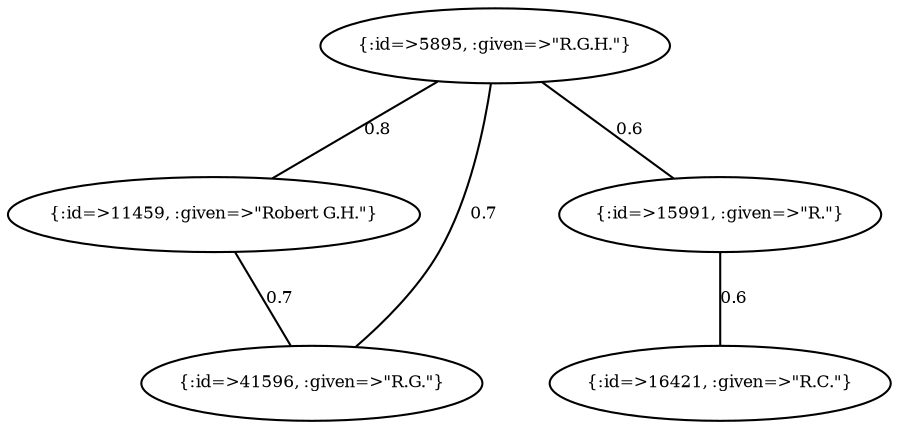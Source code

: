 graph Collector__WeightedGraph {
    "{:id=>5895, :given=>\"R.G.H.\"}" [
        fontsize = 8,
        label = "{:id=>5895, :given=>\"R.G.H.\"}"
    ]

    "{:id=>11459, :given=>\"Robert G.H.\"}" [
        fontsize = 8,
        label = "{:id=>11459, :given=>\"Robert G.H.\"}"
    ]

    "{:id=>15991, :given=>\"R.\"}" [
        fontsize = 8,
        label = "{:id=>15991, :given=>\"R.\"}"
    ]

    "{:id=>16421, :given=>\"R.C.\"}" [
        fontsize = 8,
        label = "{:id=>16421, :given=>\"R.C.\"}"
    ]

    "{:id=>41596, :given=>\"R.G.\"}" [
        fontsize = 8,
        label = "{:id=>41596, :given=>\"R.G.\"}"
    ]

    "{:id=>5895, :given=>\"R.G.H.\"}" -- "{:id=>11459, :given=>\"Robert G.H.\"}" [
        fontsize = 8,
        label = 0.8
    ]

    "{:id=>5895, :given=>\"R.G.H.\"}" -- "{:id=>15991, :given=>\"R.\"}" [
        fontsize = 8,
        label = 0.6
    ]

    "{:id=>5895, :given=>\"R.G.H.\"}" -- "{:id=>41596, :given=>\"R.G.\"}" [
        fontsize = 8,
        label = 0.7
    ]

    "{:id=>11459, :given=>\"Robert G.H.\"}" -- "{:id=>41596, :given=>\"R.G.\"}" [
        fontsize = 8,
        label = 0.7
    ]

    "{:id=>15991, :given=>\"R.\"}" -- "{:id=>16421, :given=>\"R.C.\"}" [
        fontsize = 8,
        label = 0.6
    ]
}
